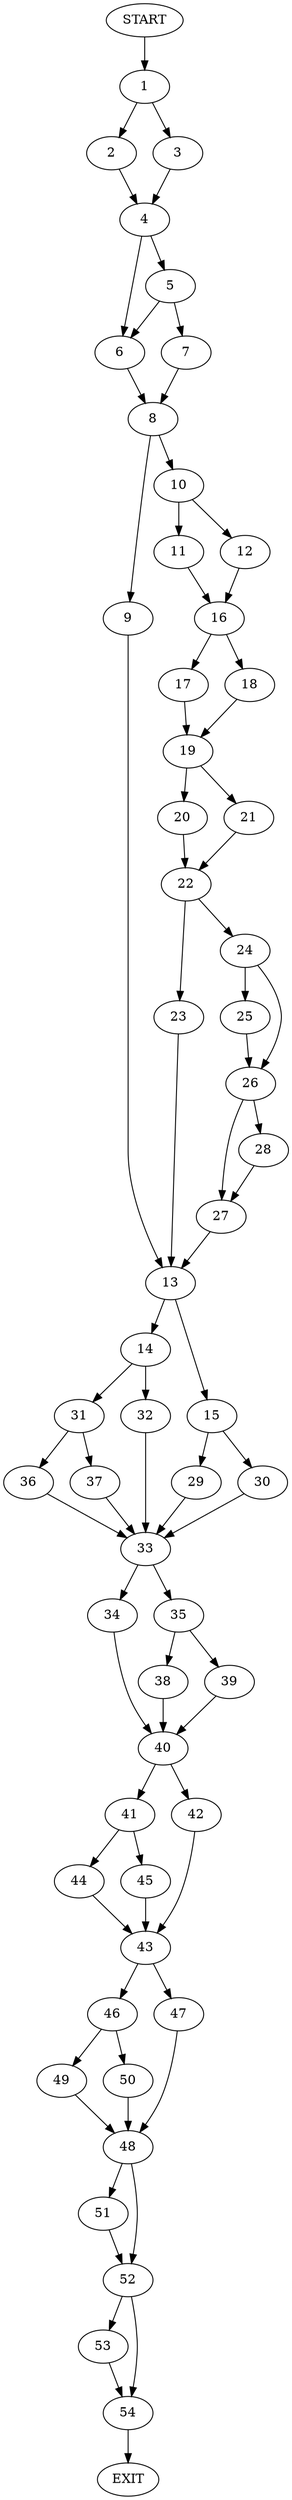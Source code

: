 digraph {
0 [label="START"]
55 [label="EXIT"]
0 -> 1
1 -> 2
1 -> 3
3 -> 4
2 -> 4
4 -> 5
4 -> 6
5 -> 7
5 -> 6
6 -> 8
7 -> 8
8 -> 9
8 -> 10
10 -> 11
10 -> 12
9 -> 13
13 -> 14
13 -> 15
11 -> 16
12 -> 16
16 -> 17
16 -> 18
17 -> 19
18 -> 19
19 -> 20
19 -> 21
20 -> 22
21 -> 22
22 -> 23
22 -> 24
24 -> 25
24 -> 26
23 -> 13
26 -> 27
26 -> 28
25 -> 26
27 -> 13
28 -> 27
15 -> 29
15 -> 30
14 -> 31
14 -> 32
30 -> 33
29 -> 33
33 -> 34
33 -> 35
32 -> 33
31 -> 36
31 -> 37
37 -> 33
36 -> 33
35 -> 38
35 -> 39
34 -> 40
40 -> 41
40 -> 42
38 -> 40
39 -> 40
42 -> 43
41 -> 44
41 -> 45
43 -> 46
43 -> 47
44 -> 43
45 -> 43
47 -> 48
46 -> 49
46 -> 50
48 -> 51
48 -> 52
50 -> 48
49 -> 48
52 -> 53
52 -> 54
51 -> 52
54 -> 55
53 -> 54
}
